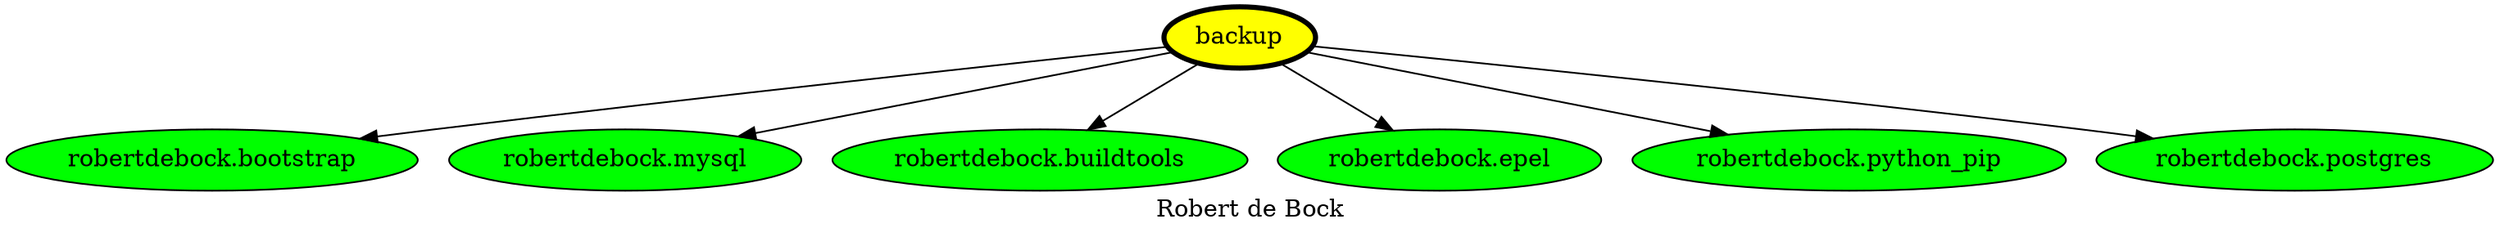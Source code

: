 digraph PhiloDilemma {
  label = "Robert de Bock" ;
  overlap=false
  {
    "backup" [fillcolor=yellow style=filled penwidth=3]
    "robertdebock.bootstrap" [fillcolor=green style=filled]
    "robertdebock.mysql" [fillcolor=green style=filled]
    "robertdebock.buildtools" [fillcolor=green style=filled]
    "robertdebock.epel" [fillcolor=green style=filled]
    "robertdebock.python_pip" [fillcolor=green style=filled]
    "robertdebock.postgres" [fillcolor=green style=filled]
  }
  "backup" -> "robertdebock.bootstrap"
  "backup" -> "robertdebock.mysql"
  "backup" -> "robertdebock.buildtools"
  "backup" -> "robertdebock.epel"
  "backup" -> "robertdebock.python_pip"
  "backup" -> "robertdebock.postgres"
}
